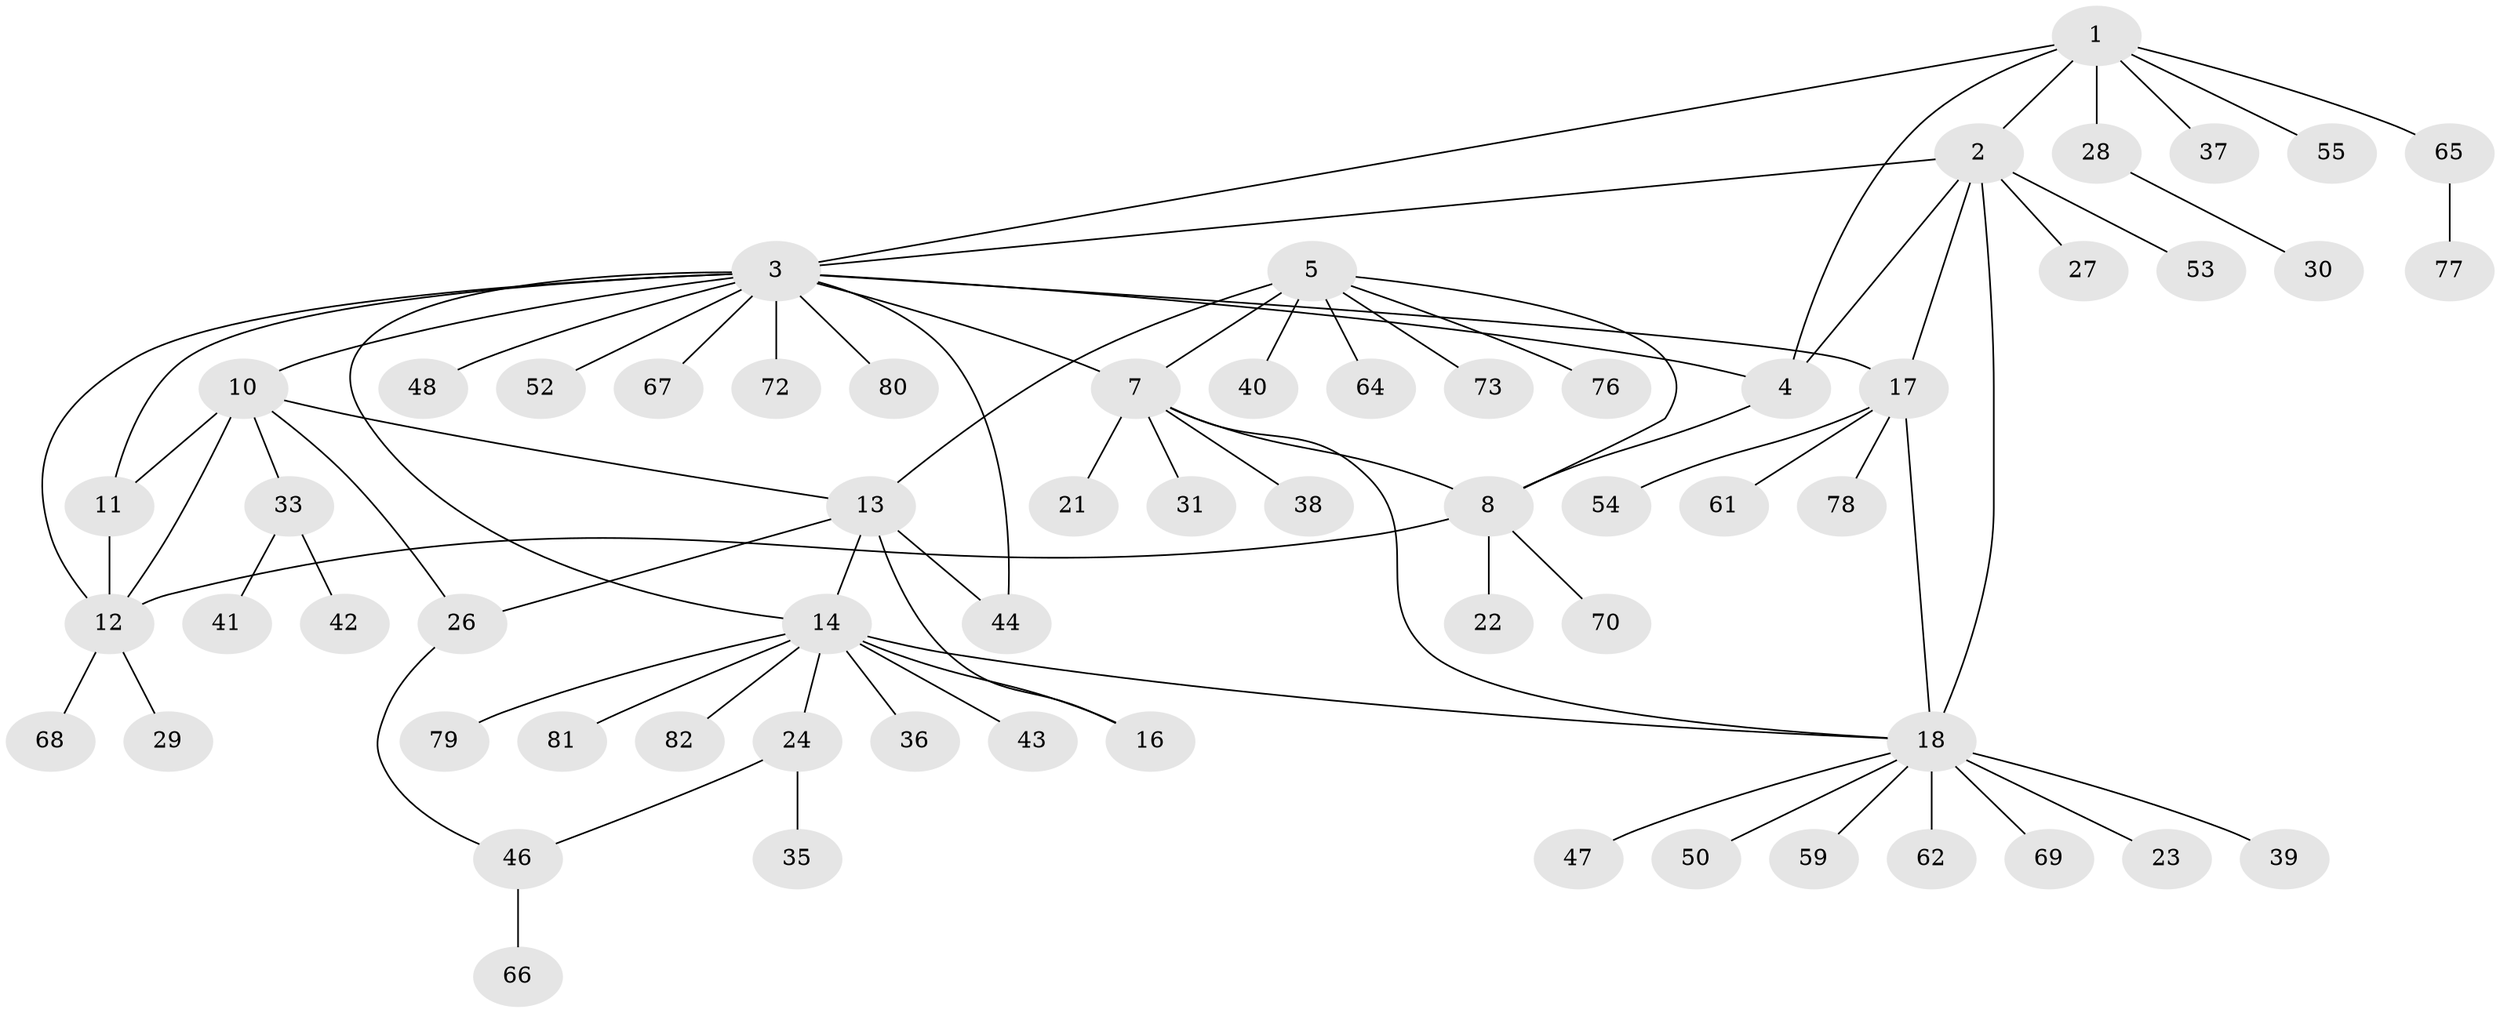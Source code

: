 // original degree distribution, {8: 0.024096385542168676, 5: 0.03614457831325301, 7: 0.08433734939759036, 6: 0.024096385542168676, 9: 0.012048192771084338, 10: 0.012048192771084338, 4: 0.024096385542168676, 3: 0.0963855421686747, 11: 0.012048192771084338, 1: 0.6024096385542169, 2: 0.07228915662650602}
// Generated by graph-tools (version 1.1) at 2025/11/02/27/25 16:11:35]
// undirected, 63 vertices, 81 edges
graph export_dot {
graph [start="1"]
  node [color=gray90,style=filled];
  1 [super="+63"];
  2 [super="+19"];
  3 [super="+9"];
  4 [super="+56"];
  5 [super="+6"];
  7 [super="+49"];
  8 [super="+25"];
  10 [super="+32"];
  11 [super="+57"];
  12 [super="+51"];
  13 [super="+34"];
  14 [super="+15"];
  16;
  17 [super="+71"];
  18 [super="+20"];
  21;
  22;
  23;
  24 [super="+45"];
  26;
  27;
  28 [super="+58"];
  29 [super="+60"];
  30;
  31;
  33;
  35;
  36;
  37;
  38;
  39;
  40;
  41;
  42;
  43;
  44;
  46 [super="+75"];
  47;
  48;
  50;
  52;
  53;
  54;
  55;
  59;
  61;
  62;
  64 [super="+83"];
  65 [super="+74"];
  66;
  67;
  68;
  69;
  70;
  72;
  73;
  76;
  77;
  78;
  79;
  80;
  81;
  82;
  1 -- 2;
  1 -- 3;
  1 -- 4;
  1 -- 28;
  1 -- 37;
  1 -- 55;
  1 -- 65;
  2 -- 3;
  2 -- 4;
  2 -- 53;
  2 -- 27;
  2 -- 17;
  2 -- 18 [weight=2];
  3 -- 4;
  3 -- 14;
  3 -- 48;
  3 -- 67;
  3 -- 7;
  3 -- 72;
  3 -- 10;
  3 -- 11;
  3 -- 12;
  3 -- 44;
  3 -- 80;
  3 -- 17;
  3 -- 52;
  4 -- 8;
  5 -- 7 [weight=2];
  5 -- 8 [weight=2];
  5 -- 13 [weight=2];
  5 -- 76;
  5 -- 64;
  5 -- 73;
  5 -- 40;
  7 -- 8;
  7 -- 18;
  7 -- 21;
  7 -- 31;
  7 -- 38;
  8 -- 22;
  8 -- 70;
  8 -- 12;
  10 -- 11;
  10 -- 12;
  10 -- 13;
  10 -- 26;
  10 -- 33;
  11 -- 12;
  12 -- 29;
  12 -- 68;
  13 -- 14 [weight=2];
  13 -- 16;
  13 -- 26;
  13 -- 44;
  14 -- 16 [weight=2];
  14 -- 43;
  14 -- 79;
  14 -- 81;
  14 -- 82;
  14 -- 18;
  14 -- 36;
  14 -- 24;
  17 -- 18 [weight=2];
  17 -- 54;
  17 -- 61;
  17 -- 78;
  18 -- 69;
  18 -- 39;
  18 -- 47;
  18 -- 50;
  18 -- 23;
  18 -- 59;
  18 -- 62;
  24 -- 35;
  24 -- 46;
  26 -- 46;
  28 -- 30;
  33 -- 41;
  33 -- 42;
  46 -- 66;
  65 -- 77;
}
